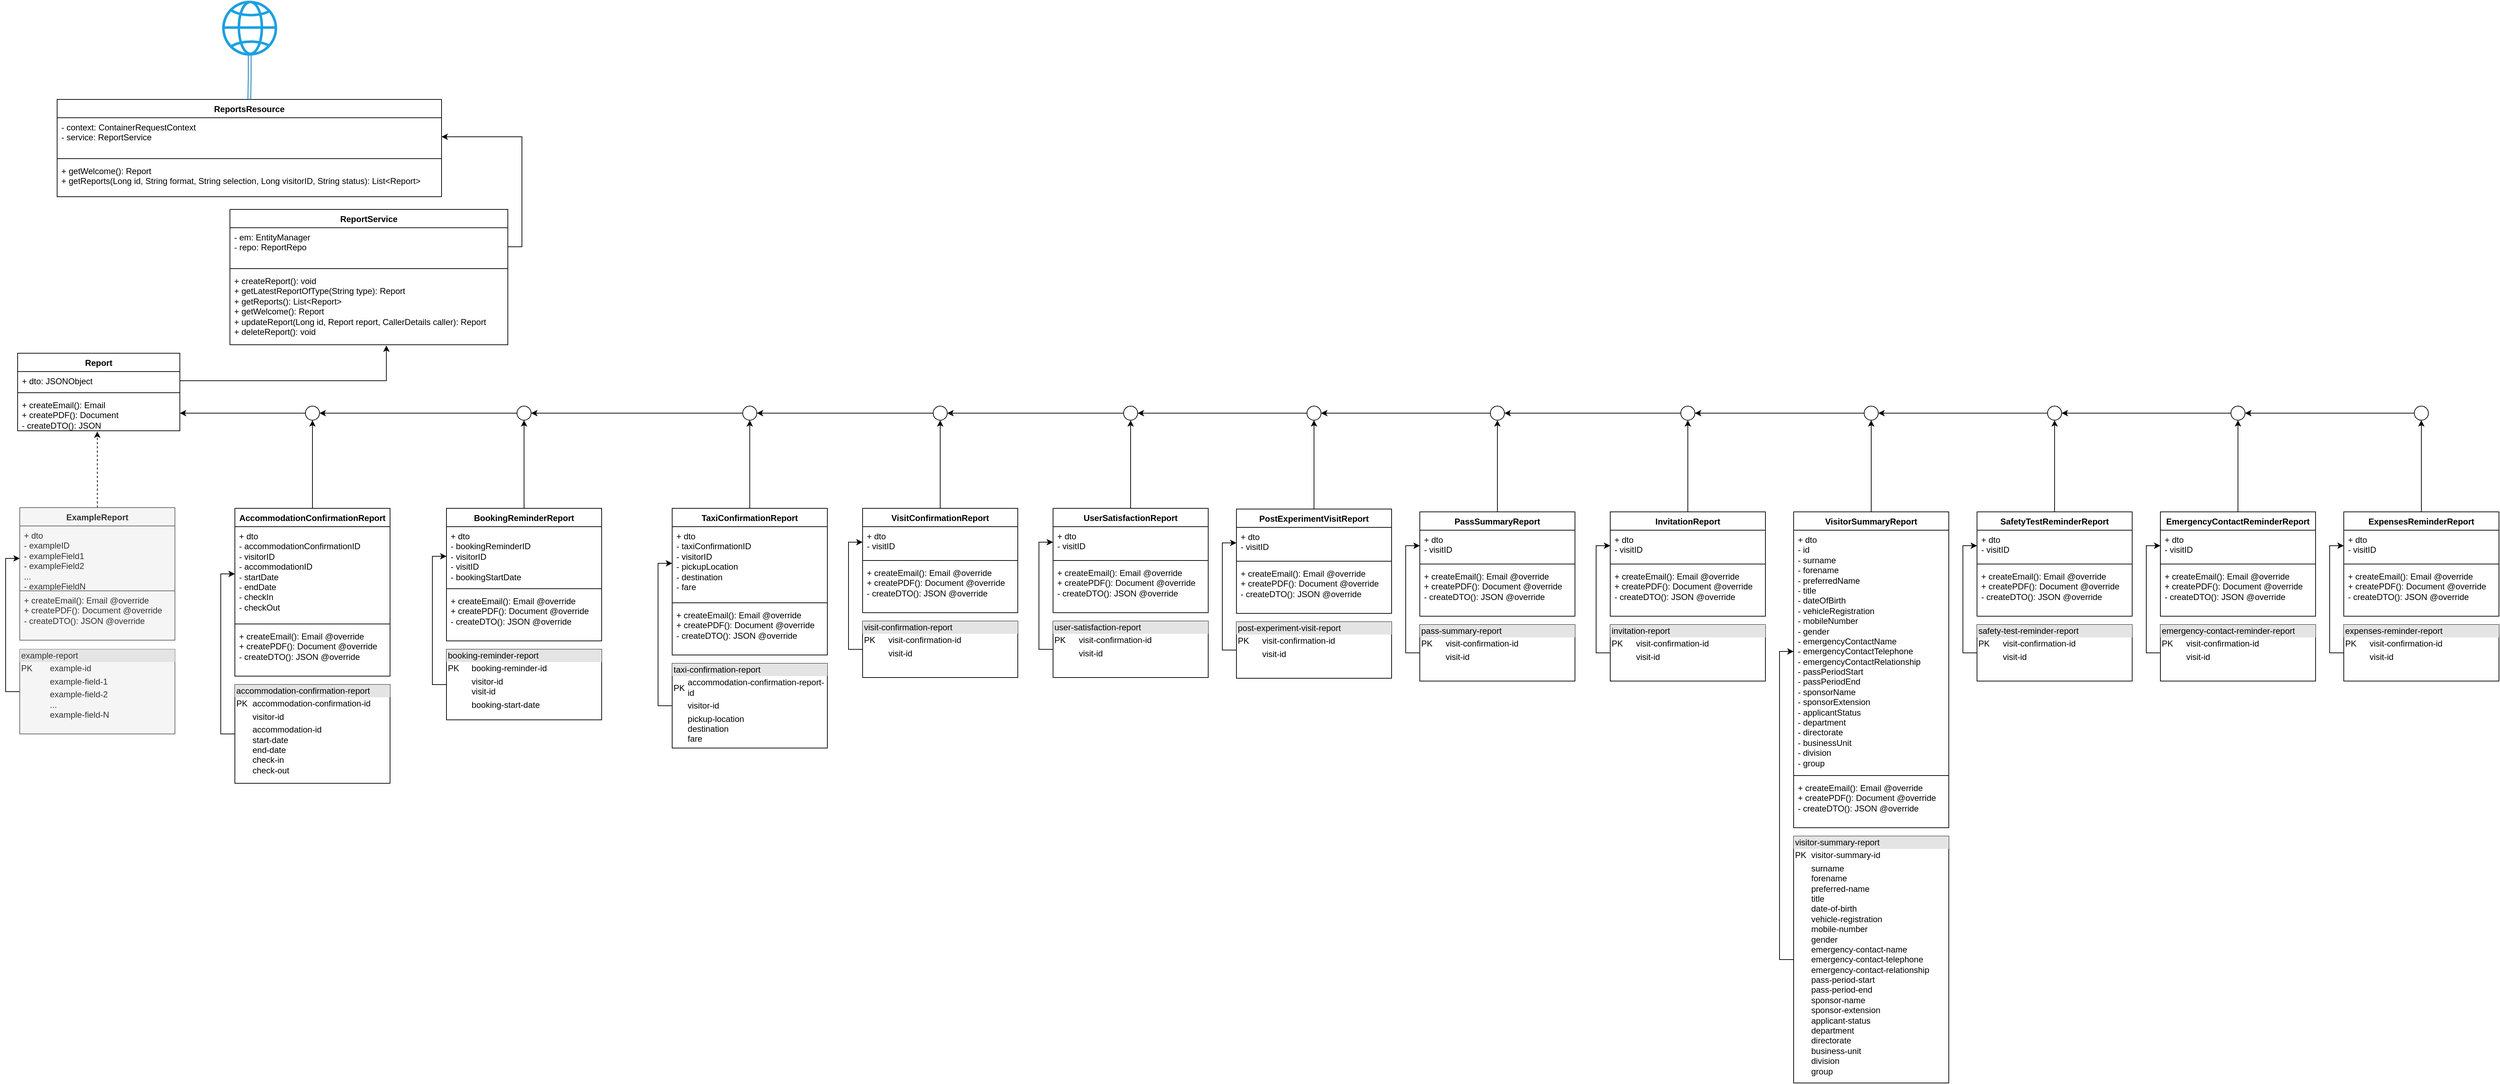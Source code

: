 <mxfile version="23.1.7" type="github">
  <diagram id="C5RBs43oDa-KdzZeNtuy" name="Page-1">
    <mxGraphModel dx="1050" dy="634" grid="1" gridSize="10" guides="1" tooltips="1" connect="1" arrows="1" fold="1" page="1" pageScale="1" pageWidth="827" pageHeight="1169" math="0" shadow="0">
      <root>
        <mxCell id="WIyWlLk6GJQsqaUBKTNV-0" />
        <mxCell id="WIyWlLk6GJQsqaUBKTNV-1" parent="WIyWlLk6GJQsqaUBKTNV-0" />
        <mxCell id="MQ1HAu035y0CXCqz7wdD-0" value="ReportsResource" style="swimlane;fontStyle=1;align=center;verticalAlign=top;childLayout=stackLayout;horizontal=1;startSize=26;horizontalStack=0;resizeParent=1;resizeParentMax=0;resizeLast=0;collapsible=1;marginBottom=0;whiteSpace=wrap;html=1;" parent="WIyWlLk6GJQsqaUBKTNV-1" vertex="1">
          <mxGeometry x="128" y="165" width="545" height="138" as="geometry" />
        </mxCell>
        <mxCell id="MQ1HAu035y0CXCqz7wdD-1" value="&lt;div&gt;- context: ContainerRequestContext&lt;/div&gt;&lt;div&gt;- service: ReportService&lt;br&gt;&lt;/div&gt;" style="text;strokeColor=none;fillColor=none;align=left;verticalAlign=top;spacingLeft=4;spacingRight=4;overflow=hidden;rotatable=0;points=[[0,0.5],[1,0.5]];portConstraint=eastwest;whiteSpace=wrap;html=1;" parent="MQ1HAu035y0CXCqz7wdD-0" vertex="1">
          <mxGeometry y="26" width="545" height="54" as="geometry" />
        </mxCell>
        <mxCell id="MQ1HAu035y0CXCqz7wdD-2" value="" style="line;strokeWidth=1;fillColor=none;align=left;verticalAlign=middle;spacingTop=-1;spacingLeft=3;spacingRight=3;rotatable=0;labelPosition=right;points=[];portConstraint=eastwest;strokeColor=inherit;" parent="MQ1HAu035y0CXCqz7wdD-0" vertex="1">
          <mxGeometry y="80" width="545" height="8" as="geometry" />
        </mxCell>
        <mxCell id="MQ1HAu035y0CXCqz7wdD-3" value="&lt;div&gt;+ getWelcome(): Report&lt;br&gt;&lt;/div&gt;&lt;div&gt;+ getReports(Long id, String format, String selection, Long visitorID, String status): List&amp;lt;Report&amp;gt;&lt;/div&gt;" style="text;strokeColor=none;fillColor=none;align=left;verticalAlign=top;spacingLeft=4;spacingRight=4;overflow=hidden;rotatable=0;points=[[0,0.5],[1,0.5]];portConstraint=eastwest;whiteSpace=wrap;html=1;" parent="MQ1HAu035y0CXCqz7wdD-0" vertex="1">
          <mxGeometry y="88" width="545" height="50" as="geometry" />
        </mxCell>
        <mxCell id="42Mcp5apY7TqK0RnaU3a-3" style="edgeStyle=orthogonalEdgeStyle;rounded=0;orthogonalLoop=1;jettySize=auto;html=1;entryX=1;entryY=0.5;entryDx=0;entryDy=0;exitX=1;exitY=0.5;exitDx=0;exitDy=0;" parent="WIyWlLk6GJQsqaUBKTNV-1" source="MQ1HAu035y0CXCqz7wdD-5" target="MQ1HAu035y0CXCqz7wdD-1" edge="1">
          <mxGeometry relative="1" as="geometry" />
        </mxCell>
        <mxCell id="MQ1HAu035y0CXCqz7wdD-4" value="ReportService" style="swimlane;fontStyle=1;align=center;verticalAlign=top;childLayout=stackLayout;horizontal=1;startSize=26;horizontalStack=0;resizeParent=1;resizeParentMax=0;resizeLast=0;collapsible=1;marginBottom=0;whiteSpace=wrap;html=1;" parent="WIyWlLk6GJQsqaUBKTNV-1" vertex="1">
          <mxGeometry x="373" y="321" width="394" height="192" as="geometry" />
        </mxCell>
        <mxCell id="MQ1HAu035y0CXCqz7wdD-5" value="&lt;div&gt;- em: EntityManager&lt;/div&gt;&lt;div&gt;- repo: ReportRepo&lt;br&gt;&lt;/div&gt;" style="text;strokeColor=none;fillColor=none;align=left;verticalAlign=top;spacingLeft=4;spacingRight=4;overflow=hidden;rotatable=0;points=[[0,0.5],[1,0.5]];portConstraint=eastwest;whiteSpace=wrap;html=1;" parent="MQ1HAu035y0CXCqz7wdD-4" vertex="1">
          <mxGeometry y="26" width="394" height="54" as="geometry" />
        </mxCell>
        <mxCell id="MQ1HAu035y0CXCqz7wdD-6" value="" style="line;strokeWidth=1;fillColor=none;align=left;verticalAlign=middle;spacingTop=-1;spacingLeft=3;spacingRight=3;rotatable=0;labelPosition=right;points=[];portConstraint=eastwest;strokeColor=inherit;" parent="MQ1HAu035y0CXCqz7wdD-4" vertex="1">
          <mxGeometry y="80" width="394" height="8" as="geometry" />
        </mxCell>
        <mxCell id="MQ1HAu035y0CXCqz7wdD-7" value="&lt;div&gt;+ createReport(): void&lt;/div&gt;&lt;div&gt;+ getLatestReportOfType(String type): Report&lt;br&gt;&lt;/div&gt;&lt;div&gt;+ getReports(): List&amp;lt;Report&amp;gt;&lt;br&gt;&lt;/div&gt;&lt;div&gt;+ getWelcome(): Report&lt;br&gt;&lt;/div&gt;&lt;div&gt;+ updateReport(Long id, Report report, CallerDetails caller): Report&lt;br&gt;&lt;/div&gt;&lt;div&gt;+ deleteReport(): void&lt;br&gt;&lt;/div&gt;" style="text;strokeColor=none;fillColor=none;align=left;verticalAlign=top;spacingLeft=4;spacingRight=4;overflow=hidden;rotatable=0;points=[[0,0.5],[1,0.5]];portConstraint=eastwest;whiteSpace=wrap;html=1;" parent="MQ1HAu035y0CXCqz7wdD-4" vertex="1">
          <mxGeometry y="88" width="394" height="104" as="geometry" />
        </mxCell>
        <mxCell id="MQ1HAu035y0CXCqz7wdD-16" value="Report" style="swimlane;fontStyle=1;align=center;verticalAlign=top;childLayout=stackLayout;horizontal=1;startSize=26;horizontalStack=0;resizeParent=1;resizeParentMax=0;resizeLast=0;collapsible=1;marginBottom=0;whiteSpace=wrap;html=1;" parent="WIyWlLk6GJQsqaUBKTNV-1" vertex="1">
          <mxGeometry x="72" y="525" width="230" height="110" as="geometry" />
        </mxCell>
        <mxCell id="MQ1HAu035y0CXCqz7wdD-17" value="+ dto: JSONObject" style="text;strokeColor=none;fillColor=none;align=left;verticalAlign=top;spacingLeft=4;spacingRight=4;overflow=hidden;rotatable=0;points=[[0,0.5],[1,0.5]];portConstraint=eastwest;whiteSpace=wrap;html=1;" parent="MQ1HAu035y0CXCqz7wdD-16" vertex="1">
          <mxGeometry y="26" width="230" height="26" as="geometry" />
        </mxCell>
        <mxCell id="MQ1HAu035y0CXCqz7wdD-18" value="" style="line;strokeWidth=1;fillColor=none;align=left;verticalAlign=middle;spacingTop=-1;spacingLeft=3;spacingRight=3;rotatable=0;labelPosition=right;points=[];portConstraint=eastwest;strokeColor=inherit;" parent="MQ1HAu035y0CXCqz7wdD-16" vertex="1">
          <mxGeometry y="52" width="230" height="8" as="geometry" />
        </mxCell>
        <mxCell id="MQ1HAu035y0CXCqz7wdD-19" value="&lt;div&gt;+ createEmail(): Email&lt;/div&gt;&lt;div&gt;+ createPDF(): Document&lt;/div&gt;&lt;div&gt;- createDTO(): JSON&lt;/div&gt;" style="text;strokeColor=none;fillColor=none;align=left;verticalAlign=top;spacingLeft=4;spacingRight=4;overflow=hidden;rotatable=0;points=[[0,0.5],[1,0.5]];portConstraint=eastwest;whiteSpace=wrap;html=1;" parent="MQ1HAu035y0CXCqz7wdD-16" vertex="1">
          <mxGeometry y="60" width="230" height="50" as="geometry" />
        </mxCell>
        <mxCell id="IxwAe-7UypKO3zCtjmv_-6" style="edgeStyle=orthogonalEdgeStyle;rounded=0;orthogonalLoop=1;jettySize=auto;html=1;entryX=0;entryY=0.5;entryDx=0;entryDy=0;exitX=0;exitY=0.5;exitDx=0;exitDy=0;" parent="WIyWlLk6GJQsqaUBKTNV-1" source="Wsk4VO05oJbZmP9Lk-0c-0" target="Wsk4VO05oJbZmP9Lk-0c-2" edge="1">
          <mxGeometry relative="1" as="geometry" />
        </mxCell>
        <mxCell id="Wsk4VO05oJbZmP9Lk-0c-0" value="&lt;div style=&quot;box-sizing:border-box;width:100%;background:#e4e4e4;padding:2px;&quot;&gt;example-report&lt;/div&gt;&lt;table style=&quot;width:100%;font-size:1em;&quot; cellpadding=&quot;2&quot; cellspacing=&quot;0&quot;&gt;&lt;tbody&gt;&lt;tr&gt;&lt;td&gt;PK&lt;/td&gt;&lt;td&gt;example-id&lt;br&gt;&lt;/td&gt;&lt;/tr&gt;&lt;tr&gt;&lt;td&gt;&lt;br&gt;&lt;/td&gt;&lt;td&gt;example-field-1&lt;/td&gt;&lt;/tr&gt;&lt;tr&gt;&lt;td&gt;&lt;/td&gt;&lt;td&gt;example-field-2&lt;br&gt;...&lt;br&gt;example-field-N&lt;br&gt;&lt;/td&gt;&lt;/tr&gt;&lt;/tbody&gt;&lt;/table&gt;" style="verticalAlign=top;align=left;overflow=fill;html=1;whiteSpace=wrap;fillColor=#f5f5f5;fontColor=#333333;strokeColor=#666666;" parent="WIyWlLk6GJQsqaUBKTNV-1" vertex="1">
          <mxGeometry x="75" y="945" width="220" height="120" as="geometry" />
        </mxCell>
        <mxCell id="42Mcp5apY7TqK0RnaU3a-2" style="edgeStyle=orthogonalEdgeStyle;rounded=0;orthogonalLoop=1;jettySize=auto;html=1;entryX=0.491;entryY=1.02;entryDx=0;entryDy=0;entryPerimeter=0;dashed=1;" parent="WIyWlLk6GJQsqaUBKTNV-1" source="Wsk4VO05oJbZmP9Lk-0c-1" target="MQ1HAu035y0CXCqz7wdD-19" edge="1">
          <mxGeometry relative="1" as="geometry" />
        </mxCell>
        <mxCell id="Wsk4VO05oJbZmP9Lk-0c-1" value="ExampleReport" style="swimlane;fontStyle=1;align=center;verticalAlign=top;childLayout=stackLayout;horizontal=1;startSize=26;horizontalStack=0;resizeParent=1;resizeParentMax=0;resizeLast=0;collapsible=1;marginBottom=0;whiteSpace=wrap;html=1;fillColor=#f5f5f5;fontColor=#333333;strokeColor=#666666;" parent="WIyWlLk6GJQsqaUBKTNV-1" vertex="1">
          <mxGeometry x="75" y="744" width="220" height="188" as="geometry" />
        </mxCell>
        <mxCell id="Wsk4VO05oJbZmP9Lk-0c-2" value="&lt;div&gt;+ dto&lt;br&gt;&lt;/div&gt;&lt;div&gt;- exampleID&lt;/div&gt;&lt;div&gt;- exampleField1&lt;/div&gt;&lt;div&gt;- exampleField2&lt;br&gt;&lt;/div&gt;&lt;div&gt;...&lt;/div&gt;&lt;div&gt;- exampleFieldN&lt;br&gt;&lt;/div&gt;" style="text;strokeColor=#666666;fillColor=#f5f5f5;align=left;verticalAlign=top;spacingLeft=4;spacingRight=4;overflow=hidden;rotatable=0;points=[[0,0.5],[1,0.5]];portConstraint=eastwest;whiteSpace=wrap;html=1;fontColor=#333333;" parent="Wsk4VO05oJbZmP9Lk-0c-1" vertex="1">
          <mxGeometry y="26" width="220" height="92" as="geometry" />
        </mxCell>
        <mxCell id="Wsk4VO05oJbZmP9Lk-0c-4" value="&lt;div&gt;+ createEmail(): Email @override&lt;/div&gt;&lt;div&gt;+ createPDF(): Document @override&lt;/div&gt;&lt;div&gt;- createDTO(): JSON @override&lt;br&gt;&lt;/div&gt;" style="text;strokeColor=#666666;fillColor=#f5f5f5;align=left;verticalAlign=top;spacingLeft=4;spacingRight=4;overflow=hidden;rotatable=0;points=[[0,0.5],[1,0.5]];portConstraint=eastwest;whiteSpace=wrap;html=1;fontColor=#333333;" parent="Wsk4VO05oJbZmP9Lk-0c-1" vertex="1">
          <mxGeometry y="118" width="220" height="70" as="geometry" />
        </mxCell>
        <mxCell id="42Mcp5apY7TqK0RnaU3a-7" style="edgeStyle=orthogonalEdgeStyle;rounded=0;orthogonalLoop=1;jettySize=auto;html=1;entryX=0;entryY=0.5;entryDx=0;entryDy=0;exitX=0;exitY=0.5;exitDx=0;exitDy=0;" parent="WIyWlLk6GJQsqaUBKTNV-1" source="IxwAe-7UypKO3zCtjmv_-0" target="IxwAe-7UypKO3zCtjmv_-2" edge="1">
          <mxGeometry relative="1" as="geometry" />
        </mxCell>
        <mxCell id="IxwAe-7UypKO3zCtjmv_-0" value="&lt;div style=&quot;box-sizing:border-box;width:100%;background:#e4e4e4;padding:2px;&quot;&gt;accommodation-confirmation-report&lt;/div&gt;&lt;table style=&quot;width:100%;font-size:1em;&quot; cellpadding=&quot;2&quot; cellspacing=&quot;0&quot;&gt;&lt;tbody&gt;&lt;tr&gt;&lt;td&gt;PK&lt;/td&gt;&lt;td&gt;accommodation-confirmation-id&lt;br&gt;&lt;/td&gt;&lt;/tr&gt;&lt;tr&gt;&lt;td&gt;&lt;br&gt;&lt;/td&gt;&lt;td&gt;visitor-id&lt;br&gt;&lt;/td&gt;&lt;/tr&gt;&lt;tr&gt;&lt;td&gt;&lt;/td&gt;&lt;td&gt;accommodation-id&lt;br&gt;start-date&lt;br&gt;end-date&lt;br&gt;check-in&lt;br&gt;check-out&lt;br&gt;&lt;/td&gt;&lt;/tr&gt;&lt;/tbody&gt;&lt;/table&gt;" style="verticalAlign=top;align=left;overflow=fill;html=1;whiteSpace=wrap;" parent="WIyWlLk6GJQsqaUBKTNV-1" vertex="1">
          <mxGeometry x="380" y="995" width="220" height="140" as="geometry" />
        </mxCell>
        <mxCell id="42Mcp5apY7TqK0RnaU3a-37" style="edgeStyle=orthogonalEdgeStyle;rounded=0;orthogonalLoop=1;jettySize=auto;html=1;entryX=0.5;entryY=1;entryDx=0;entryDy=0;" parent="WIyWlLk6GJQsqaUBKTNV-1" source="IxwAe-7UypKO3zCtjmv_-1" target="42Mcp5apY7TqK0RnaU3a-4" edge="1">
          <mxGeometry relative="1" as="geometry" />
        </mxCell>
        <mxCell id="IxwAe-7UypKO3zCtjmv_-1" value="AccommodationConfirmationReport" style="swimlane;fontStyle=1;align=center;verticalAlign=top;childLayout=stackLayout;horizontal=1;startSize=26;horizontalStack=0;resizeParent=1;resizeParentMax=0;resizeLast=0;collapsible=1;marginBottom=0;whiteSpace=wrap;html=1;" parent="WIyWlLk6GJQsqaUBKTNV-1" vertex="1">
          <mxGeometry x="380" y="745" width="220" height="238" as="geometry" />
        </mxCell>
        <mxCell id="IxwAe-7UypKO3zCtjmv_-2" value="&lt;div&gt;+ dto&lt;br&gt;&lt;/div&gt;&lt;div&gt;- accommodationConfirmationID&lt;/div&gt;&lt;div&gt;- visitorID&lt;br&gt;&lt;/div&gt;&lt;div&gt;- accommodationID&lt;/div&gt;&lt;div&gt;- startDate&lt;/div&gt;&lt;div&gt;- endDate&lt;/div&gt;&lt;div&gt;- checkIn&lt;/div&gt;&lt;div&gt;- checkOut&lt;br&gt;&lt;/div&gt;" style="text;strokeColor=none;fillColor=none;align=left;verticalAlign=top;spacingLeft=4;spacingRight=4;overflow=hidden;rotatable=0;points=[[0,0.5],[1,0.5]];portConstraint=eastwest;whiteSpace=wrap;html=1;" parent="IxwAe-7UypKO3zCtjmv_-1" vertex="1">
          <mxGeometry y="26" width="220" height="134" as="geometry" />
        </mxCell>
        <mxCell id="IxwAe-7UypKO3zCtjmv_-3" value="" style="line;strokeWidth=1;fillColor=none;align=left;verticalAlign=middle;spacingTop=-1;spacingLeft=3;spacingRight=3;rotatable=0;labelPosition=right;points=[];portConstraint=eastwest;strokeColor=inherit;" parent="IxwAe-7UypKO3zCtjmv_-1" vertex="1">
          <mxGeometry y="160" width="220" height="8" as="geometry" />
        </mxCell>
        <mxCell id="IxwAe-7UypKO3zCtjmv_-4" value="&lt;div&gt;+ createEmail(): Email @override&lt;/div&gt;&lt;div&gt;+ createPDF(): Document @override&lt;/div&gt;&lt;div&gt;- createDTO(): JSON @override&lt;br&gt;&lt;/div&gt;" style="text;strokeColor=none;fillColor=none;align=left;verticalAlign=top;spacingLeft=4;spacingRight=4;overflow=hidden;rotatable=0;points=[[0,0.5],[1,0.5]];portConstraint=eastwest;whiteSpace=wrap;html=1;" parent="IxwAe-7UypKO3zCtjmv_-1" vertex="1">
          <mxGeometry y="168" width="220" height="70" as="geometry" />
        </mxCell>
        <mxCell id="42Mcp5apY7TqK0RnaU3a-41" style="edgeStyle=orthogonalEdgeStyle;rounded=0;orthogonalLoop=1;jettySize=auto;html=1;entryX=1;entryY=0.5;entryDx=0;entryDy=0;" parent="WIyWlLk6GJQsqaUBKTNV-1" source="42Mcp5apY7TqK0RnaU3a-4" target="MQ1HAu035y0CXCqz7wdD-19" edge="1">
          <mxGeometry relative="1" as="geometry" />
        </mxCell>
        <mxCell id="42Mcp5apY7TqK0RnaU3a-4" value="" style="ellipse;whiteSpace=wrap;html=1;" parent="WIyWlLk6GJQsqaUBKTNV-1" vertex="1">
          <mxGeometry x="480" y="600" width="20" height="20" as="geometry" />
        </mxCell>
        <mxCell id="42Mcp5apY7TqK0RnaU3a-8" style="edgeStyle=orthogonalEdgeStyle;rounded=0;orthogonalLoop=1;jettySize=auto;html=1;entryX=0.563;entryY=1.01;entryDx=0;entryDy=0;entryPerimeter=0;" parent="WIyWlLk6GJQsqaUBKTNV-1" source="MQ1HAu035y0CXCqz7wdD-17" target="MQ1HAu035y0CXCqz7wdD-7" edge="1">
          <mxGeometry relative="1" as="geometry" />
        </mxCell>
        <mxCell id="42Mcp5apY7TqK0RnaU3a-13" style="edgeStyle=orthogonalEdgeStyle;rounded=0;orthogonalLoop=1;jettySize=auto;html=1;entryX=0.5;entryY=0;entryDx=0;entryDy=0;shape=link;fillColor=#1ba1e2;strokeColor=#006EAF;" parent="WIyWlLk6GJQsqaUBKTNV-1" source="42Mcp5apY7TqK0RnaU3a-9" target="MQ1HAu035y0CXCqz7wdD-0" edge="1">
          <mxGeometry relative="1" as="geometry" />
        </mxCell>
        <mxCell id="42Mcp5apY7TqK0RnaU3a-9" value="" style="sketch=0;outlineConnect=0;fillColor=#1ba1e2;strokeColor=#006EAF;dashed=0;verticalLabelPosition=bottom;verticalAlign=top;align=center;html=1;fontSize=12;fontStyle=0;aspect=fixed;pointerEvents=1;shape=mxgraph.aws4.globe;fontColor=#ffffff;" parent="WIyWlLk6GJQsqaUBKTNV-1" vertex="1">
          <mxGeometry x="362" y="25" width="78" height="78" as="geometry" />
        </mxCell>
        <mxCell id="42Mcp5apY7TqK0RnaU3a-14" style="edgeStyle=orthogonalEdgeStyle;rounded=0;orthogonalLoop=1;jettySize=auto;html=1;entryX=0;entryY=0.5;entryDx=0;entryDy=0;exitX=0;exitY=0.5;exitDx=0;exitDy=0;" parent="WIyWlLk6GJQsqaUBKTNV-1" source="42Mcp5apY7TqK0RnaU3a-15" target="42Mcp5apY7TqK0RnaU3a-17" edge="1">
          <mxGeometry relative="1" as="geometry" />
        </mxCell>
        <mxCell id="42Mcp5apY7TqK0RnaU3a-15" value="&lt;div style=&quot;box-sizing:border-box;width:100%;background:#e4e4e4;padding:2px;&quot;&gt;booking-reminder-report&lt;/div&gt;&lt;table style=&quot;width:100%;font-size:1em;&quot; cellpadding=&quot;2&quot; cellspacing=&quot;0&quot;&gt;&lt;tbody&gt;&lt;tr&gt;&lt;td&gt;PK&lt;/td&gt;&lt;td&gt;booking-reminder-id&lt;br&gt;&lt;/td&gt;&lt;/tr&gt;&lt;tr&gt;&lt;td&gt;&lt;br&gt;&lt;/td&gt;&lt;td&gt;visitor-id&lt;br&gt;visit-id&lt;br&gt;&lt;/td&gt;&lt;/tr&gt;&lt;tr&gt;&lt;td&gt;&lt;/td&gt;&lt;td&gt;booking-start-date&lt;br&gt;&lt;/td&gt;&lt;/tr&gt;&lt;/tbody&gt;&lt;/table&gt;" style="verticalAlign=top;align=left;overflow=fill;html=1;whiteSpace=wrap;" parent="WIyWlLk6GJQsqaUBKTNV-1" vertex="1">
          <mxGeometry x="680" y="945" width="220" height="100" as="geometry" />
        </mxCell>
        <mxCell id="42Mcp5apY7TqK0RnaU3a-39" style="edgeStyle=orthogonalEdgeStyle;rounded=0;orthogonalLoop=1;jettySize=auto;html=1;entryX=0.5;entryY=1;entryDx=0;entryDy=0;" parent="WIyWlLk6GJQsqaUBKTNV-1" source="42Mcp5apY7TqK0RnaU3a-16" target="42Mcp5apY7TqK0RnaU3a-38" edge="1">
          <mxGeometry relative="1" as="geometry" />
        </mxCell>
        <mxCell id="42Mcp5apY7TqK0RnaU3a-16" value="BookingReminderReport" style="swimlane;fontStyle=1;align=center;verticalAlign=top;childLayout=stackLayout;horizontal=1;startSize=26;horizontalStack=0;resizeParent=1;resizeParentMax=0;resizeLast=0;collapsible=1;marginBottom=0;whiteSpace=wrap;html=1;" parent="WIyWlLk6GJQsqaUBKTNV-1" vertex="1">
          <mxGeometry x="680" y="745" width="220" height="188" as="geometry" />
        </mxCell>
        <mxCell id="42Mcp5apY7TqK0RnaU3a-17" value="&lt;div&gt;+ dto&lt;br&gt;&lt;/div&gt;&lt;div&gt;- bookingReminderID&lt;/div&gt;&lt;div&gt;- visitorID&lt;/div&gt;&lt;div&gt;- visitID&lt;/div&gt;&lt;div&gt;- bookingStartDate&lt;br&gt;&lt;/div&gt;" style="text;strokeColor=none;fillColor=none;align=left;verticalAlign=top;spacingLeft=4;spacingRight=4;overflow=hidden;rotatable=0;points=[[0,0.5],[1,0.5]];portConstraint=eastwest;whiteSpace=wrap;html=1;" parent="42Mcp5apY7TqK0RnaU3a-16" vertex="1">
          <mxGeometry y="26" width="220" height="84" as="geometry" />
        </mxCell>
        <mxCell id="42Mcp5apY7TqK0RnaU3a-18" value="" style="line;strokeWidth=1;fillColor=none;align=left;verticalAlign=middle;spacingTop=-1;spacingLeft=3;spacingRight=3;rotatable=0;labelPosition=right;points=[];portConstraint=eastwest;strokeColor=inherit;" parent="42Mcp5apY7TqK0RnaU3a-16" vertex="1">
          <mxGeometry y="110" width="220" height="8" as="geometry" />
        </mxCell>
        <mxCell id="42Mcp5apY7TqK0RnaU3a-19" value="&lt;div&gt;+ createEmail(): Email @override&lt;/div&gt;&lt;div&gt;+ createPDF(): Document @override&lt;/div&gt;&lt;div&gt;- createDTO(): JSON @override&lt;br&gt;&lt;/div&gt;" style="text;strokeColor=none;fillColor=none;align=left;verticalAlign=top;spacingLeft=4;spacingRight=4;overflow=hidden;rotatable=0;points=[[0,0.5],[1,0.5]];portConstraint=eastwest;whiteSpace=wrap;html=1;" parent="42Mcp5apY7TqK0RnaU3a-16" vertex="1">
          <mxGeometry y="118" width="220" height="70" as="geometry" />
        </mxCell>
        <mxCell id="42Mcp5apY7TqK0RnaU3a-22" style="edgeStyle=orthogonalEdgeStyle;rounded=0;orthogonalLoop=1;jettySize=auto;html=1;entryX=0;entryY=0.5;entryDx=0;entryDy=0;exitX=0;exitY=0.5;exitDx=0;exitDy=0;" parent="WIyWlLk6GJQsqaUBKTNV-1" source="42Mcp5apY7TqK0RnaU3a-23" target="42Mcp5apY7TqK0RnaU3a-25" edge="1">
          <mxGeometry relative="1" as="geometry" />
        </mxCell>
        <mxCell id="42Mcp5apY7TqK0RnaU3a-23" value="&lt;div style=&quot;box-sizing:border-box;width:100%;background:#e4e4e4;padding:2px;&quot;&gt;taxi-confirmation-report&lt;/div&gt;&lt;table style=&quot;width:100%;font-size:1em;&quot; cellpadding=&quot;2&quot; cellspacing=&quot;0&quot;&gt;&lt;tbody&gt;&lt;tr&gt;&lt;td&gt;PK&lt;/td&gt;&lt;td&gt;accommodation-confirmation-report-id&lt;br&gt;&lt;/td&gt;&lt;/tr&gt;&lt;tr&gt;&lt;td&gt;&lt;br&gt;&lt;/td&gt;&lt;td&gt;visitor-id&lt;br&gt;&lt;/td&gt;&lt;/tr&gt;&lt;tr&gt;&lt;td&gt;&lt;/td&gt;&lt;td&gt;pickup-location&lt;br&gt;destination&lt;br&gt;fare&lt;br&gt;&lt;/td&gt;&lt;/tr&gt;&lt;/tbody&gt;&lt;/table&gt;" style="verticalAlign=top;align=left;overflow=fill;html=1;whiteSpace=wrap;" parent="WIyWlLk6GJQsqaUBKTNV-1" vertex="1">
          <mxGeometry x="1000" y="965" width="220" height="120" as="geometry" />
        </mxCell>
        <mxCell id="42Mcp5apY7TqK0RnaU3a-44" style="edgeStyle=orthogonalEdgeStyle;rounded=0;orthogonalLoop=1;jettySize=auto;html=1;entryX=0.5;entryY=1;entryDx=0;entryDy=0;" parent="WIyWlLk6GJQsqaUBKTNV-1" source="42Mcp5apY7TqK0RnaU3a-24" target="42Mcp5apY7TqK0RnaU3a-43" edge="1">
          <mxGeometry relative="1" as="geometry" />
        </mxCell>
        <mxCell id="42Mcp5apY7TqK0RnaU3a-24" value="TaxiConfirmationReport" style="swimlane;fontStyle=1;align=center;verticalAlign=top;childLayout=stackLayout;horizontal=1;startSize=26;horizontalStack=0;resizeParent=1;resizeParentMax=0;resizeLast=0;collapsible=1;marginBottom=0;whiteSpace=wrap;html=1;" parent="WIyWlLk6GJQsqaUBKTNV-1" vertex="1">
          <mxGeometry x="1000" y="745" width="220" height="208" as="geometry" />
        </mxCell>
        <mxCell id="42Mcp5apY7TqK0RnaU3a-25" value="&lt;div&gt;+ dto&lt;/div&gt;&lt;div&gt;- taxiConfirmationID&lt;/div&gt;&lt;div&gt;- visitorID&lt;br&gt;&lt;/div&gt;&lt;div&gt;- pickupLocation&lt;/div&gt;&lt;div&gt;- destination&lt;/div&gt;&lt;div&gt;- fare&lt;br&gt;&lt;/div&gt;" style="text;strokeColor=none;fillColor=none;align=left;verticalAlign=top;spacingLeft=4;spacingRight=4;overflow=hidden;rotatable=0;points=[[0,0.5],[1,0.5]];portConstraint=eastwest;whiteSpace=wrap;html=1;" parent="42Mcp5apY7TqK0RnaU3a-24" vertex="1">
          <mxGeometry y="26" width="220" height="104" as="geometry" />
        </mxCell>
        <mxCell id="42Mcp5apY7TqK0RnaU3a-26" value="" style="line;strokeWidth=1;fillColor=none;align=left;verticalAlign=middle;spacingTop=-1;spacingLeft=3;spacingRight=3;rotatable=0;labelPosition=right;points=[];portConstraint=eastwest;strokeColor=inherit;" parent="42Mcp5apY7TqK0RnaU3a-24" vertex="1">
          <mxGeometry y="130" width="220" height="8" as="geometry" />
        </mxCell>
        <mxCell id="42Mcp5apY7TqK0RnaU3a-27" value="&lt;div&gt;+ createEmail(): Email @override&lt;/div&gt;&lt;div&gt;+ createPDF(): Document @override&lt;/div&gt;&lt;div&gt;- createDTO(): JSON @override&lt;br&gt;&lt;/div&gt;" style="text;strokeColor=none;fillColor=none;align=left;verticalAlign=top;spacingLeft=4;spacingRight=4;overflow=hidden;rotatable=0;points=[[0,0.5],[1,0.5]];portConstraint=eastwest;whiteSpace=wrap;html=1;" parent="42Mcp5apY7TqK0RnaU3a-24" vertex="1">
          <mxGeometry y="138" width="220" height="70" as="geometry" />
        </mxCell>
        <mxCell id="42Mcp5apY7TqK0RnaU3a-29" style="edgeStyle=orthogonalEdgeStyle;rounded=0;orthogonalLoop=1;jettySize=auto;html=1;entryX=0;entryY=0.5;entryDx=0;entryDy=0;exitX=0;exitY=0.5;exitDx=0;exitDy=0;" parent="WIyWlLk6GJQsqaUBKTNV-1" source="42Mcp5apY7TqK0RnaU3a-30" target="42Mcp5apY7TqK0RnaU3a-32" edge="1">
          <mxGeometry relative="1" as="geometry" />
        </mxCell>
        <mxCell id="42Mcp5apY7TqK0RnaU3a-30" value="&lt;div style=&quot;box-sizing:border-box;width:100%;background:#e4e4e4;padding:2px;&quot;&gt;visit-confirmation-report&lt;/div&gt;&lt;table style=&quot;width:100%;font-size:1em;&quot; cellpadding=&quot;2&quot; cellspacing=&quot;0&quot;&gt;&lt;tbody&gt;&lt;tr&gt;&lt;td&gt;PK&lt;/td&gt;&lt;td&gt;visit-confirmation-id&lt;br&gt;&lt;/td&gt;&lt;/tr&gt;&lt;tr&gt;&lt;td&gt;&lt;br&gt;&lt;/td&gt;&lt;td&gt;visit-id&lt;br&gt;&lt;/td&gt;&lt;/tr&gt;&lt;tr&gt;&lt;td&gt;&lt;/td&gt;&lt;td&gt;&lt;br&gt;&lt;/td&gt;&lt;/tr&gt;&lt;/tbody&gt;&lt;/table&gt;" style="verticalAlign=top;align=left;overflow=fill;html=1;whiteSpace=wrap;" parent="WIyWlLk6GJQsqaUBKTNV-1" vertex="1">
          <mxGeometry x="1270" y="905" width="220" height="80" as="geometry" />
        </mxCell>
        <mxCell id="42Mcp5apY7TqK0RnaU3a-47" style="edgeStyle=orthogonalEdgeStyle;rounded=0;orthogonalLoop=1;jettySize=auto;html=1;entryX=0.5;entryY=1;entryDx=0;entryDy=0;" parent="WIyWlLk6GJQsqaUBKTNV-1" source="42Mcp5apY7TqK0RnaU3a-31" target="42Mcp5apY7TqK0RnaU3a-46" edge="1">
          <mxGeometry relative="1" as="geometry" />
        </mxCell>
        <mxCell id="42Mcp5apY7TqK0RnaU3a-31" value="VisitConfirmationReport" style="swimlane;fontStyle=1;align=center;verticalAlign=top;childLayout=stackLayout;horizontal=1;startSize=26;horizontalStack=0;resizeParent=1;resizeParentMax=0;resizeLast=0;collapsible=1;marginBottom=0;whiteSpace=wrap;html=1;" parent="WIyWlLk6GJQsqaUBKTNV-1" vertex="1">
          <mxGeometry x="1270" y="745" width="220" height="148" as="geometry" />
        </mxCell>
        <mxCell id="42Mcp5apY7TqK0RnaU3a-32" value="&lt;div&gt;+ dto&lt;/div&gt;&lt;div&gt;- visitID&lt;/div&gt;" style="text;strokeColor=none;fillColor=none;align=left;verticalAlign=top;spacingLeft=4;spacingRight=4;overflow=hidden;rotatable=0;points=[[0,0.5],[1,0.5]];portConstraint=eastwest;whiteSpace=wrap;html=1;" parent="42Mcp5apY7TqK0RnaU3a-31" vertex="1">
          <mxGeometry y="26" width="220" height="44" as="geometry" />
        </mxCell>
        <mxCell id="42Mcp5apY7TqK0RnaU3a-33" value="" style="line;strokeWidth=1;fillColor=none;align=left;verticalAlign=middle;spacingTop=-1;spacingLeft=3;spacingRight=3;rotatable=0;labelPosition=right;points=[];portConstraint=eastwest;strokeColor=inherit;" parent="42Mcp5apY7TqK0RnaU3a-31" vertex="1">
          <mxGeometry y="70" width="220" height="8" as="geometry" />
        </mxCell>
        <mxCell id="42Mcp5apY7TqK0RnaU3a-34" value="&lt;div&gt;+ createEmail(): Email @override&lt;/div&gt;&lt;div&gt;+ createPDF(): Document @override&lt;/div&gt;&lt;div&gt;- createDTO(): JSON @override&lt;br&gt;&lt;/div&gt;" style="text;strokeColor=none;fillColor=none;align=left;verticalAlign=top;spacingLeft=4;spacingRight=4;overflow=hidden;rotatable=0;points=[[0,0.5],[1,0.5]];portConstraint=eastwest;whiteSpace=wrap;html=1;" parent="42Mcp5apY7TqK0RnaU3a-31" vertex="1">
          <mxGeometry y="78" width="220" height="70" as="geometry" />
        </mxCell>
        <mxCell id="42Mcp5apY7TqK0RnaU3a-42" style="edgeStyle=orthogonalEdgeStyle;rounded=0;orthogonalLoop=1;jettySize=auto;html=1;entryX=1;entryY=0.5;entryDx=0;entryDy=0;" parent="WIyWlLk6GJQsqaUBKTNV-1" source="42Mcp5apY7TqK0RnaU3a-38" target="42Mcp5apY7TqK0RnaU3a-4" edge="1">
          <mxGeometry relative="1" as="geometry" />
        </mxCell>
        <mxCell id="42Mcp5apY7TqK0RnaU3a-38" value="" style="ellipse;whiteSpace=wrap;html=1;" parent="WIyWlLk6GJQsqaUBKTNV-1" vertex="1">
          <mxGeometry x="780" y="600" width="20" height="20" as="geometry" />
        </mxCell>
        <mxCell id="42Mcp5apY7TqK0RnaU3a-45" style="edgeStyle=orthogonalEdgeStyle;rounded=0;orthogonalLoop=1;jettySize=auto;html=1;entryX=1;entryY=0.5;entryDx=0;entryDy=0;" parent="WIyWlLk6GJQsqaUBKTNV-1" source="42Mcp5apY7TqK0RnaU3a-43" target="42Mcp5apY7TqK0RnaU3a-38" edge="1">
          <mxGeometry relative="1" as="geometry" />
        </mxCell>
        <mxCell id="42Mcp5apY7TqK0RnaU3a-43" value="" style="ellipse;whiteSpace=wrap;html=1;" parent="WIyWlLk6GJQsqaUBKTNV-1" vertex="1">
          <mxGeometry x="1100" y="600" width="20" height="20" as="geometry" />
        </mxCell>
        <mxCell id="42Mcp5apY7TqK0RnaU3a-48" style="edgeStyle=orthogonalEdgeStyle;rounded=0;orthogonalLoop=1;jettySize=auto;html=1;entryX=1;entryY=0.5;entryDx=0;entryDy=0;" parent="WIyWlLk6GJQsqaUBKTNV-1" source="42Mcp5apY7TqK0RnaU3a-46" target="42Mcp5apY7TqK0RnaU3a-43" edge="1">
          <mxGeometry relative="1" as="geometry" />
        </mxCell>
        <mxCell id="42Mcp5apY7TqK0RnaU3a-46" value="" style="ellipse;whiteSpace=wrap;html=1;" parent="WIyWlLk6GJQsqaUBKTNV-1" vertex="1">
          <mxGeometry x="1370" y="600" width="20" height="20" as="geometry" />
        </mxCell>
        <mxCell id="GfE_FLcFH4hWQtPDaC9a-0" style="edgeStyle=orthogonalEdgeStyle;rounded=0;orthogonalLoop=1;jettySize=auto;html=1;entryX=0;entryY=0.5;entryDx=0;entryDy=0;exitX=0;exitY=0.5;exitDx=0;exitDy=0;" parent="WIyWlLk6GJQsqaUBKTNV-1" source="GfE_FLcFH4hWQtPDaC9a-1" target="GfE_FLcFH4hWQtPDaC9a-3" edge="1">
          <mxGeometry relative="1" as="geometry" />
        </mxCell>
        <mxCell id="GfE_FLcFH4hWQtPDaC9a-1" value="&lt;div style=&quot;box-sizing:border-box;width:100%;background:#e4e4e4;padding:2px;&quot;&gt;user-satisfaction-report&lt;/div&gt;&lt;table style=&quot;width:100%;font-size:1em;&quot; cellpadding=&quot;2&quot; cellspacing=&quot;0&quot;&gt;&lt;tbody&gt;&lt;tr&gt;&lt;td&gt;PK&lt;/td&gt;&lt;td&gt;visit-confirmation-id&lt;br&gt;&lt;/td&gt;&lt;/tr&gt;&lt;tr&gt;&lt;td&gt;&lt;br&gt;&lt;/td&gt;&lt;td&gt;visit-id&lt;br&gt;&lt;/td&gt;&lt;/tr&gt;&lt;tr&gt;&lt;td&gt;&lt;/td&gt;&lt;td&gt;&lt;br&gt;&lt;/td&gt;&lt;/tr&gt;&lt;/tbody&gt;&lt;/table&gt;" style="verticalAlign=top;align=left;overflow=fill;html=1;whiteSpace=wrap;" parent="WIyWlLk6GJQsqaUBKTNV-1" vertex="1">
          <mxGeometry x="1540" y="905" width="220" height="80" as="geometry" />
        </mxCell>
        <mxCell id="GfE_FLcFH4hWQtPDaC9a-7" style="edgeStyle=orthogonalEdgeStyle;rounded=0;orthogonalLoop=1;jettySize=auto;html=1;entryX=0.5;entryY=1;entryDx=0;entryDy=0;" parent="WIyWlLk6GJQsqaUBKTNV-1" source="GfE_FLcFH4hWQtPDaC9a-2" target="GfE_FLcFH4hWQtPDaC9a-6" edge="1">
          <mxGeometry relative="1" as="geometry" />
        </mxCell>
        <mxCell id="GfE_FLcFH4hWQtPDaC9a-2" value="UserSatisfactionReport" style="swimlane;fontStyle=1;align=center;verticalAlign=top;childLayout=stackLayout;horizontal=1;startSize=26;horizontalStack=0;resizeParent=1;resizeParentMax=0;resizeLast=0;collapsible=1;marginBottom=0;whiteSpace=wrap;html=1;" parent="WIyWlLk6GJQsqaUBKTNV-1" vertex="1">
          <mxGeometry x="1540" y="745" width="220" height="148" as="geometry" />
        </mxCell>
        <mxCell id="GfE_FLcFH4hWQtPDaC9a-3" value="&lt;div&gt;+ dto&lt;/div&gt;&lt;div&gt;- visitID&lt;/div&gt;" style="text;strokeColor=none;fillColor=none;align=left;verticalAlign=top;spacingLeft=4;spacingRight=4;overflow=hidden;rotatable=0;points=[[0,0.5],[1,0.5]];portConstraint=eastwest;whiteSpace=wrap;html=1;" parent="GfE_FLcFH4hWQtPDaC9a-2" vertex="1">
          <mxGeometry y="26" width="220" height="44" as="geometry" />
        </mxCell>
        <mxCell id="GfE_FLcFH4hWQtPDaC9a-4" value="" style="line;strokeWidth=1;fillColor=none;align=left;verticalAlign=middle;spacingTop=-1;spacingLeft=3;spacingRight=3;rotatable=0;labelPosition=right;points=[];portConstraint=eastwest;strokeColor=inherit;" parent="GfE_FLcFH4hWQtPDaC9a-2" vertex="1">
          <mxGeometry y="70" width="220" height="8" as="geometry" />
        </mxCell>
        <mxCell id="GfE_FLcFH4hWQtPDaC9a-5" value="&lt;div&gt;+ createEmail(): Email @override&lt;/div&gt;&lt;div&gt;+ createPDF(): Document @override&lt;/div&gt;&lt;div&gt;- createDTO(): JSON @override&lt;br&gt;&lt;/div&gt;" style="text;strokeColor=none;fillColor=none;align=left;verticalAlign=top;spacingLeft=4;spacingRight=4;overflow=hidden;rotatable=0;points=[[0,0.5],[1,0.5]];portConstraint=eastwest;whiteSpace=wrap;html=1;" parent="GfE_FLcFH4hWQtPDaC9a-2" vertex="1">
          <mxGeometry y="78" width="220" height="70" as="geometry" />
        </mxCell>
        <mxCell id="GfE_FLcFH4hWQtPDaC9a-8" style="edgeStyle=orthogonalEdgeStyle;rounded=0;orthogonalLoop=1;jettySize=auto;html=1;entryX=1;entryY=0.5;entryDx=0;entryDy=0;" parent="WIyWlLk6GJQsqaUBKTNV-1" source="GfE_FLcFH4hWQtPDaC9a-6" target="42Mcp5apY7TqK0RnaU3a-46" edge="1">
          <mxGeometry relative="1" as="geometry" />
        </mxCell>
        <mxCell id="GfE_FLcFH4hWQtPDaC9a-6" value="" style="ellipse;whiteSpace=wrap;html=1;" parent="WIyWlLk6GJQsqaUBKTNV-1" vertex="1">
          <mxGeometry x="1640" y="600" width="20" height="20" as="geometry" />
        </mxCell>
        <mxCell id="GfE_FLcFH4hWQtPDaC9a-9" style="edgeStyle=orthogonalEdgeStyle;rounded=0;orthogonalLoop=1;jettySize=auto;html=1;entryX=0;entryY=0.5;entryDx=0;entryDy=0;exitX=0;exitY=0.5;exitDx=0;exitDy=0;" parent="WIyWlLk6GJQsqaUBKTNV-1" source="GfE_FLcFH4hWQtPDaC9a-10" target="GfE_FLcFH4hWQtPDaC9a-12" edge="1">
          <mxGeometry relative="1" as="geometry" />
        </mxCell>
        <mxCell id="GfE_FLcFH4hWQtPDaC9a-10" value="&lt;div style=&quot;box-sizing:border-box;width:100%;background:#e4e4e4;padding:2px;&quot;&gt;post-experiment-visit-report&lt;/div&gt;&lt;table style=&quot;width:100%;font-size:1em;&quot; cellpadding=&quot;2&quot; cellspacing=&quot;0&quot;&gt;&lt;tbody&gt;&lt;tr&gt;&lt;td&gt;PK&lt;/td&gt;&lt;td&gt;visit-confirmation-id&lt;br&gt;&lt;/td&gt;&lt;/tr&gt;&lt;tr&gt;&lt;td&gt;&lt;br&gt;&lt;/td&gt;&lt;td&gt;visit-id&lt;br&gt;&lt;/td&gt;&lt;/tr&gt;&lt;tr&gt;&lt;td&gt;&lt;/td&gt;&lt;td&gt;&lt;br&gt;&lt;/td&gt;&lt;/tr&gt;&lt;/tbody&gt;&lt;/table&gt;" style="verticalAlign=top;align=left;overflow=fill;html=1;whiteSpace=wrap;" parent="WIyWlLk6GJQsqaUBKTNV-1" vertex="1">
          <mxGeometry x="1800" y="906" width="220" height="80" as="geometry" />
        </mxCell>
        <mxCell id="GfE_FLcFH4hWQtPDaC9a-22" style="edgeStyle=orthogonalEdgeStyle;rounded=0;orthogonalLoop=1;jettySize=auto;html=1;entryX=0.5;entryY=1;entryDx=0;entryDy=0;" parent="WIyWlLk6GJQsqaUBKTNV-1" source="GfE_FLcFH4hWQtPDaC9a-11" target="GfE_FLcFH4hWQtPDaC9a-21" edge="1">
          <mxGeometry relative="1" as="geometry" />
        </mxCell>
        <mxCell id="GfE_FLcFH4hWQtPDaC9a-11" value="PostExperimentVisitReport" style="swimlane;fontStyle=1;align=center;verticalAlign=top;childLayout=stackLayout;horizontal=1;startSize=26;horizontalStack=0;resizeParent=1;resizeParentMax=0;resizeLast=0;collapsible=1;marginBottom=0;whiteSpace=wrap;html=1;" parent="WIyWlLk6GJQsqaUBKTNV-1" vertex="1">
          <mxGeometry x="1800" y="746" width="220" height="148" as="geometry" />
        </mxCell>
        <mxCell id="GfE_FLcFH4hWQtPDaC9a-12" value="&lt;div&gt;+ dto&lt;/div&gt;&lt;div&gt;- visitID&lt;/div&gt;" style="text;strokeColor=none;fillColor=none;align=left;verticalAlign=top;spacingLeft=4;spacingRight=4;overflow=hidden;rotatable=0;points=[[0,0.5],[1,0.5]];portConstraint=eastwest;whiteSpace=wrap;html=1;" parent="GfE_FLcFH4hWQtPDaC9a-11" vertex="1">
          <mxGeometry y="26" width="220" height="44" as="geometry" />
        </mxCell>
        <mxCell id="GfE_FLcFH4hWQtPDaC9a-13" value="" style="line;strokeWidth=1;fillColor=none;align=left;verticalAlign=middle;spacingTop=-1;spacingLeft=3;spacingRight=3;rotatable=0;labelPosition=right;points=[];portConstraint=eastwest;strokeColor=inherit;" parent="GfE_FLcFH4hWQtPDaC9a-11" vertex="1">
          <mxGeometry y="70" width="220" height="8" as="geometry" />
        </mxCell>
        <mxCell id="GfE_FLcFH4hWQtPDaC9a-14" value="&lt;div&gt;+ createEmail(): Email @override&lt;/div&gt;&lt;div&gt;+ createPDF(): Document @override&lt;/div&gt;&lt;div&gt;- createDTO(): JSON @override&lt;br&gt;&lt;/div&gt;" style="text;strokeColor=none;fillColor=none;align=left;verticalAlign=top;spacingLeft=4;spacingRight=4;overflow=hidden;rotatable=0;points=[[0,0.5],[1,0.5]];portConstraint=eastwest;whiteSpace=wrap;html=1;" parent="GfE_FLcFH4hWQtPDaC9a-11" vertex="1">
          <mxGeometry y="78" width="220" height="70" as="geometry" />
        </mxCell>
        <mxCell id="GfE_FLcFH4hWQtPDaC9a-15" style="edgeStyle=orthogonalEdgeStyle;rounded=0;orthogonalLoop=1;jettySize=auto;html=1;entryX=0;entryY=0.5;entryDx=0;entryDy=0;exitX=0;exitY=0.5;exitDx=0;exitDy=0;" parent="WIyWlLk6GJQsqaUBKTNV-1" source="GfE_FLcFH4hWQtPDaC9a-16" target="GfE_FLcFH4hWQtPDaC9a-18" edge="1">
          <mxGeometry relative="1" as="geometry" />
        </mxCell>
        <mxCell id="GfE_FLcFH4hWQtPDaC9a-16" value="&lt;div style=&quot;box-sizing:border-box;width:100%;background:#e4e4e4;padding:2px;&quot;&gt;pass-summary-report&lt;/div&gt;&lt;table style=&quot;width:100%;font-size:1em;&quot; cellpadding=&quot;2&quot; cellspacing=&quot;0&quot;&gt;&lt;tbody&gt;&lt;tr&gt;&lt;td&gt;PK&lt;/td&gt;&lt;td&gt;visit-confirmation-id&lt;br&gt;&lt;/td&gt;&lt;/tr&gt;&lt;tr&gt;&lt;td&gt;&lt;br&gt;&lt;/td&gt;&lt;td&gt;visit-id&lt;br&gt;&lt;/td&gt;&lt;/tr&gt;&lt;tr&gt;&lt;td&gt;&lt;/td&gt;&lt;td&gt;&lt;br&gt;&lt;/td&gt;&lt;/tr&gt;&lt;/tbody&gt;&lt;/table&gt;" style="verticalAlign=top;align=left;overflow=fill;html=1;whiteSpace=wrap;" parent="WIyWlLk6GJQsqaUBKTNV-1" vertex="1">
          <mxGeometry x="2060" y="910" width="220" height="80" as="geometry" />
        </mxCell>
        <mxCell id="GfE_FLcFH4hWQtPDaC9a-25" style="edgeStyle=orthogonalEdgeStyle;rounded=0;orthogonalLoop=1;jettySize=auto;html=1;entryX=0.5;entryY=1;entryDx=0;entryDy=0;" parent="WIyWlLk6GJQsqaUBKTNV-1" source="GfE_FLcFH4hWQtPDaC9a-17" target="GfE_FLcFH4hWQtPDaC9a-24" edge="1">
          <mxGeometry relative="1" as="geometry" />
        </mxCell>
        <mxCell id="GfE_FLcFH4hWQtPDaC9a-17" value="PassSummaryReport" style="swimlane;fontStyle=1;align=center;verticalAlign=top;childLayout=stackLayout;horizontal=1;startSize=26;horizontalStack=0;resizeParent=1;resizeParentMax=0;resizeLast=0;collapsible=1;marginBottom=0;whiteSpace=wrap;html=1;" parent="WIyWlLk6GJQsqaUBKTNV-1" vertex="1">
          <mxGeometry x="2060" y="750" width="220" height="148" as="geometry" />
        </mxCell>
        <mxCell id="GfE_FLcFH4hWQtPDaC9a-18" value="&lt;div&gt;+ dto&lt;/div&gt;&lt;div&gt;- visitID&lt;/div&gt;" style="text;strokeColor=none;fillColor=none;align=left;verticalAlign=top;spacingLeft=4;spacingRight=4;overflow=hidden;rotatable=0;points=[[0,0.5],[1,0.5]];portConstraint=eastwest;whiteSpace=wrap;html=1;" parent="GfE_FLcFH4hWQtPDaC9a-17" vertex="1">
          <mxGeometry y="26" width="220" height="44" as="geometry" />
        </mxCell>
        <mxCell id="GfE_FLcFH4hWQtPDaC9a-19" value="" style="line;strokeWidth=1;fillColor=none;align=left;verticalAlign=middle;spacingTop=-1;spacingLeft=3;spacingRight=3;rotatable=0;labelPosition=right;points=[];portConstraint=eastwest;strokeColor=inherit;" parent="GfE_FLcFH4hWQtPDaC9a-17" vertex="1">
          <mxGeometry y="70" width="220" height="8" as="geometry" />
        </mxCell>
        <mxCell id="GfE_FLcFH4hWQtPDaC9a-20" value="&lt;div&gt;+ createEmail(): Email @override&lt;/div&gt;&lt;div&gt;+ createPDF(): Document @override&lt;/div&gt;&lt;div&gt;- createDTO(): JSON @override&lt;br&gt;&lt;/div&gt;" style="text;strokeColor=none;fillColor=none;align=left;verticalAlign=top;spacingLeft=4;spacingRight=4;overflow=hidden;rotatable=0;points=[[0,0.5],[1,0.5]];portConstraint=eastwest;whiteSpace=wrap;html=1;" parent="GfE_FLcFH4hWQtPDaC9a-17" vertex="1">
          <mxGeometry y="78" width="220" height="70" as="geometry" />
        </mxCell>
        <mxCell id="GfE_FLcFH4hWQtPDaC9a-23" style="edgeStyle=orthogonalEdgeStyle;rounded=0;orthogonalLoop=1;jettySize=auto;html=1;entryX=1;entryY=0.5;entryDx=0;entryDy=0;" parent="WIyWlLk6GJQsqaUBKTNV-1" source="GfE_FLcFH4hWQtPDaC9a-21" target="GfE_FLcFH4hWQtPDaC9a-6" edge="1">
          <mxGeometry relative="1" as="geometry" />
        </mxCell>
        <mxCell id="GfE_FLcFH4hWQtPDaC9a-21" value="" style="ellipse;whiteSpace=wrap;html=1;" parent="WIyWlLk6GJQsqaUBKTNV-1" vertex="1">
          <mxGeometry x="1900" y="600" width="20" height="20" as="geometry" />
        </mxCell>
        <mxCell id="GfE_FLcFH4hWQtPDaC9a-26" style="edgeStyle=orthogonalEdgeStyle;rounded=0;orthogonalLoop=1;jettySize=auto;html=1;entryX=1;entryY=0.5;entryDx=0;entryDy=0;" parent="WIyWlLk6GJQsqaUBKTNV-1" source="GfE_FLcFH4hWQtPDaC9a-24" target="GfE_FLcFH4hWQtPDaC9a-21" edge="1">
          <mxGeometry relative="1" as="geometry" />
        </mxCell>
        <mxCell id="GfE_FLcFH4hWQtPDaC9a-24" value="" style="ellipse;whiteSpace=wrap;html=1;" parent="WIyWlLk6GJQsqaUBKTNV-1" vertex="1">
          <mxGeometry x="2160" y="600" width="20" height="20" as="geometry" />
        </mxCell>
        <mxCell id="GfE_FLcFH4hWQtPDaC9a-27" style="edgeStyle=orthogonalEdgeStyle;rounded=0;orthogonalLoop=1;jettySize=auto;html=1;entryX=0;entryY=0.5;entryDx=0;entryDy=0;exitX=0;exitY=0.5;exitDx=0;exitDy=0;" parent="WIyWlLk6GJQsqaUBKTNV-1" source="GfE_FLcFH4hWQtPDaC9a-28" target="GfE_FLcFH4hWQtPDaC9a-30" edge="1">
          <mxGeometry relative="1" as="geometry" />
        </mxCell>
        <mxCell id="GfE_FLcFH4hWQtPDaC9a-28" value="&lt;div style=&quot;box-sizing:border-box;width:100%;background:#e4e4e4;padding:2px;&quot;&gt;invitation-report&lt;/div&gt;&lt;table style=&quot;width:100%;font-size:1em;&quot; cellpadding=&quot;2&quot; cellspacing=&quot;0&quot;&gt;&lt;tbody&gt;&lt;tr&gt;&lt;td&gt;PK&lt;/td&gt;&lt;td&gt;visit-confirmation-id&lt;br&gt;&lt;/td&gt;&lt;/tr&gt;&lt;tr&gt;&lt;td&gt;&lt;br&gt;&lt;/td&gt;&lt;td&gt;visit-id&lt;br&gt;&lt;/td&gt;&lt;/tr&gt;&lt;tr&gt;&lt;td&gt;&lt;/td&gt;&lt;td&gt;&lt;br&gt;&lt;/td&gt;&lt;/tr&gt;&lt;/tbody&gt;&lt;/table&gt;" style="verticalAlign=top;align=left;overflow=fill;html=1;whiteSpace=wrap;" parent="WIyWlLk6GJQsqaUBKTNV-1" vertex="1">
          <mxGeometry x="2330" y="910" width="220" height="80" as="geometry" />
        </mxCell>
        <mxCell id="GfE_FLcFH4hWQtPDaC9a-34" style="edgeStyle=orthogonalEdgeStyle;rounded=0;orthogonalLoop=1;jettySize=auto;html=1;entryX=0.5;entryY=1;entryDx=0;entryDy=0;" parent="WIyWlLk6GJQsqaUBKTNV-1" source="GfE_FLcFH4hWQtPDaC9a-29" target="GfE_FLcFH4hWQtPDaC9a-33" edge="1">
          <mxGeometry relative="1" as="geometry" />
        </mxCell>
        <mxCell id="GfE_FLcFH4hWQtPDaC9a-29" value="InvitationReport" style="swimlane;fontStyle=1;align=center;verticalAlign=top;childLayout=stackLayout;horizontal=1;startSize=26;horizontalStack=0;resizeParent=1;resizeParentMax=0;resizeLast=0;collapsible=1;marginBottom=0;whiteSpace=wrap;html=1;" parent="WIyWlLk6GJQsqaUBKTNV-1" vertex="1">
          <mxGeometry x="2330" y="750" width="220" height="148" as="geometry" />
        </mxCell>
        <mxCell id="GfE_FLcFH4hWQtPDaC9a-30" value="&lt;div&gt;+ dto&lt;/div&gt;&lt;div&gt;- visitID&lt;/div&gt;" style="text;strokeColor=none;fillColor=none;align=left;verticalAlign=top;spacingLeft=4;spacingRight=4;overflow=hidden;rotatable=0;points=[[0,0.5],[1,0.5]];portConstraint=eastwest;whiteSpace=wrap;html=1;" parent="GfE_FLcFH4hWQtPDaC9a-29" vertex="1">
          <mxGeometry y="26" width="220" height="44" as="geometry" />
        </mxCell>
        <mxCell id="GfE_FLcFH4hWQtPDaC9a-31" value="" style="line;strokeWidth=1;fillColor=none;align=left;verticalAlign=middle;spacingTop=-1;spacingLeft=3;spacingRight=3;rotatable=0;labelPosition=right;points=[];portConstraint=eastwest;strokeColor=inherit;" parent="GfE_FLcFH4hWQtPDaC9a-29" vertex="1">
          <mxGeometry y="70" width="220" height="8" as="geometry" />
        </mxCell>
        <mxCell id="GfE_FLcFH4hWQtPDaC9a-32" value="&lt;div&gt;+ createEmail(): Email @override&lt;/div&gt;&lt;div&gt;+ createPDF(): Document @override&lt;/div&gt;&lt;div&gt;- createDTO(): JSON @override&lt;br&gt;&lt;/div&gt;" style="text;strokeColor=none;fillColor=none;align=left;verticalAlign=top;spacingLeft=4;spacingRight=4;overflow=hidden;rotatable=0;points=[[0,0.5],[1,0.5]];portConstraint=eastwest;whiteSpace=wrap;html=1;" parent="GfE_FLcFH4hWQtPDaC9a-29" vertex="1">
          <mxGeometry y="78" width="220" height="70" as="geometry" />
        </mxCell>
        <mxCell id="GfE_FLcFH4hWQtPDaC9a-35" style="edgeStyle=orthogonalEdgeStyle;rounded=0;orthogonalLoop=1;jettySize=auto;html=1;entryX=1;entryY=0.5;entryDx=0;entryDy=0;" parent="WIyWlLk6GJQsqaUBKTNV-1" source="GfE_FLcFH4hWQtPDaC9a-33" target="GfE_FLcFH4hWQtPDaC9a-24" edge="1">
          <mxGeometry relative="1" as="geometry" />
        </mxCell>
        <mxCell id="GfE_FLcFH4hWQtPDaC9a-33" value="" style="ellipse;whiteSpace=wrap;html=1;" parent="WIyWlLk6GJQsqaUBKTNV-1" vertex="1">
          <mxGeometry x="2430" y="600" width="20" height="20" as="geometry" />
        </mxCell>
        <mxCell id="GfE_FLcFH4hWQtPDaC9a-36" style="edgeStyle=orthogonalEdgeStyle;rounded=0;orthogonalLoop=1;jettySize=auto;html=1;entryX=0;entryY=0.5;entryDx=0;entryDy=0;exitX=0;exitY=0.5;exitDx=0;exitDy=0;" parent="WIyWlLk6GJQsqaUBKTNV-1" source="GfE_FLcFH4hWQtPDaC9a-37" target="GfE_FLcFH4hWQtPDaC9a-39" edge="1">
          <mxGeometry relative="1" as="geometry" />
        </mxCell>
        <mxCell id="GfE_FLcFH4hWQtPDaC9a-37" value="&lt;div style=&quot;box-sizing:border-box;width:100%;background:#e4e4e4;padding:2px;&quot;&gt;visitor-summary-report&lt;/div&gt;&lt;table style=&quot;width:100%;font-size:1em;&quot; cellpadding=&quot;2&quot; cellspacing=&quot;0&quot;&gt;&lt;tbody&gt;&lt;tr&gt;&lt;td&gt;PK&lt;/td&gt;&lt;td&gt;visitor-summary-id&lt;br&gt;&lt;/td&gt;&lt;/tr&gt;&lt;tr&gt;&lt;td&gt;&lt;br&gt;&lt;/td&gt;&lt;td&gt;surname&lt;br&gt;forename&lt;br&gt;preferred-name&lt;br&gt;title&lt;br&gt;date-of-birth&lt;br&gt;vehicle-registration&lt;br&gt;mobile-number&lt;br&gt;gender&lt;br&gt;emergency-contact-name&lt;br&gt;emergency-contact-telephone&lt;br&gt;emergency-contact-relationship&lt;br&gt;pass-period-start&lt;br&gt;pass-period-end&lt;br&gt;sponsor-name&lt;br&gt;sponsor-extension&lt;br&gt;applicant-status&lt;br&gt;department&lt;br&gt;directorate&lt;br&gt;business-unit&lt;br&gt;division&lt;br&gt;group&lt;br&gt;&lt;/td&gt;&lt;/tr&gt;&lt;tr&gt;&lt;td&gt;&lt;/td&gt;&lt;td&gt;&lt;br&gt;&lt;/td&gt;&lt;/tr&gt;&lt;/tbody&gt;&lt;/table&gt;" style="verticalAlign=top;align=left;overflow=fill;html=1;whiteSpace=wrap;" parent="WIyWlLk6GJQsqaUBKTNV-1" vertex="1">
          <mxGeometry x="2590" y="1210" width="220" height="350" as="geometry" />
        </mxCell>
        <mxCell id="GfE_FLcFH4hWQtPDaC9a-43" style="edgeStyle=orthogonalEdgeStyle;rounded=0;orthogonalLoop=1;jettySize=auto;html=1;entryX=0.5;entryY=1;entryDx=0;entryDy=0;" parent="WIyWlLk6GJQsqaUBKTNV-1" source="GfE_FLcFH4hWQtPDaC9a-38" target="GfE_FLcFH4hWQtPDaC9a-42" edge="1">
          <mxGeometry relative="1" as="geometry" />
        </mxCell>
        <mxCell id="GfE_FLcFH4hWQtPDaC9a-38" value="VisitorSummaryReport" style="swimlane;fontStyle=1;align=center;verticalAlign=top;childLayout=stackLayout;horizontal=1;startSize=26;horizontalStack=0;resizeParent=1;resizeParentMax=0;resizeLast=0;collapsible=1;marginBottom=0;whiteSpace=wrap;html=1;" parent="WIyWlLk6GJQsqaUBKTNV-1" vertex="1">
          <mxGeometry x="2590" y="750" width="220" height="448" as="geometry" />
        </mxCell>
        <mxCell id="GfE_FLcFH4hWQtPDaC9a-39" value="&lt;div&gt;+ dto&lt;/div&gt;&lt;div&gt;- id&lt;br&gt;&lt;/div&gt;&lt;div&gt;- surname&lt;/div&gt;&lt;div&gt;- forename&lt;br&gt;&lt;/div&gt;- preferredName&lt;br&gt;- title&lt;br&gt;- dateOfBirth&lt;br&gt;- vehicleRegistration&lt;br&gt;- mobileNumber&lt;br&gt;- gender&lt;br&gt;- emergencyContactName&lt;br&gt;- emergencyContactTelephone&lt;br&gt;- emergencyContactRelationship&lt;br&gt;- passPeriodStart&lt;br&gt;- passPeriodEnd&lt;br&gt;- sponsorName&lt;br&gt;- sponsorExtension&lt;br&gt;- applicantStatus&lt;br&gt;- department&lt;br&gt;- directorate&lt;br&gt;- businessUnit&lt;br&gt;- division&lt;br&gt;- group" style="text;strokeColor=none;fillColor=none;align=left;verticalAlign=top;spacingLeft=4;spacingRight=4;overflow=hidden;rotatable=0;points=[[0,0.5],[1,0.5]];portConstraint=eastwest;whiteSpace=wrap;html=1;" parent="GfE_FLcFH4hWQtPDaC9a-38" vertex="1">
          <mxGeometry y="26" width="220" height="344" as="geometry" />
        </mxCell>
        <mxCell id="GfE_FLcFH4hWQtPDaC9a-40" value="" style="line;strokeWidth=1;fillColor=none;align=left;verticalAlign=middle;spacingTop=-1;spacingLeft=3;spacingRight=3;rotatable=0;labelPosition=right;points=[];portConstraint=eastwest;strokeColor=inherit;" parent="GfE_FLcFH4hWQtPDaC9a-38" vertex="1">
          <mxGeometry y="370" width="220" height="8" as="geometry" />
        </mxCell>
        <mxCell id="GfE_FLcFH4hWQtPDaC9a-41" value="&lt;div&gt;+ createEmail(): Email @override&lt;/div&gt;&lt;div&gt;+ createPDF(): Document @override&lt;/div&gt;&lt;div&gt;- createDTO(): JSON @override&lt;br&gt;&lt;/div&gt;" style="text;strokeColor=none;fillColor=none;align=left;verticalAlign=top;spacingLeft=4;spacingRight=4;overflow=hidden;rotatable=0;points=[[0,0.5],[1,0.5]];portConstraint=eastwest;whiteSpace=wrap;html=1;" parent="GfE_FLcFH4hWQtPDaC9a-38" vertex="1">
          <mxGeometry y="378" width="220" height="70" as="geometry" />
        </mxCell>
        <mxCell id="GfE_FLcFH4hWQtPDaC9a-44" style="edgeStyle=orthogonalEdgeStyle;rounded=0;orthogonalLoop=1;jettySize=auto;html=1;entryX=1;entryY=0.5;entryDx=0;entryDy=0;" parent="WIyWlLk6GJQsqaUBKTNV-1" source="GfE_FLcFH4hWQtPDaC9a-42" target="GfE_FLcFH4hWQtPDaC9a-33" edge="1">
          <mxGeometry relative="1" as="geometry" />
        </mxCell>
        <mxCell id="GfE_FLcFH4hWQtPDaC9a-42" value="" style="ellipse;whiteSpace=wrap;html=1;" parent="WIyWlLk6GJQsqaUBKTNV-1" vertex="1">
          <mxGeometry x="2690" y="600" width="20" height="20" as="geometry" />
        </mxCell>
        <mxCell id="GfE_FLcFH4hWQtPDaC9a-45" style="edgeStyle=orthogonalEdgeStyle;rounded=0;orthogonalLoop=1;jettySize=auto;html=1;entryX=0;entryY=0.5;entryDx=0;entryDy=0;exitX=0;exitY=0.5;exitDx=0;exitDy=0;" parent="WIyWlLk6GJQsqaUBKTNV-1" source="GfE_FLcFH4hWQtPDaC9a-46" target="GfE_FLcFH4hWQtPDaC9a-48" edge="1">
          <mxGeometry relative="1" as="geometry" />
        </mxCell>
        <mxCell id="GfE_FLcFH4hWQtPDaC9a-46" value="&lt;div style=&quot;box-sizing:border-box;width:100%;background:#e4e4e4;padding:2px;&quot;&gt;safety-test-reminder-report&lt;/div&gt;&lt;table style=&quot;width:100%;font-size:1em;&quot; cellpadding=&quot;2&quot; cellspacing=&quot;0&quot;&gt;&lt;tbody&gt;&lt;tr&gt;&lt;td&gt;PK&lt;/td&gt;&lt;td&gt;visit-confirmation-id&lt;br&gt;&lt;/td&gt;&lt;/tr&gt;&lt;tr&gt;&lt;td&gt;&lt;br&gt;&lt;/td&gt;&lt;td&gt;visit-id&lt;br&gt;&lt;/td&gt;&lt;/tr&gt;&lt;tr&gt;&lt;td&gt;&lt;/td&gt;&lt;td&gt;&lt;br&gt;&lt;/td&gt;&lt;/tr&gt;&lt;/tbody&gt;&lt;/table&gt;" style="verticalAlign=top;align=left;overflow=fill;html=1;whiteSpace=wrap;" parent="WIyWlLk6GJQsqaUBKTNV-1" vertex="1">
          <mxGeometry x="2850" y="910" width="220" height="80" as="geometry" />
        </mxCell>
        <mxCell id="GfE_FLcFH4hWQtPDaC9a-52" style="edgeStyle=orthogonalEdgeStyle;rounded=0;orthogonalLoop=1;jettySize=auto;html=1;entryX=0.5;entryY=1;entryDx=0;entryDy=0;" parent="WIyWlLk6GJQsqaUBKTNV-1" source="GfE_FLcFH4hWQtPDaC9a-47" target="GfE_FLcFH4hWQtPDaC9a-51" edge="1">
          <mxGeometry relative="1" as="geometry" />
        </mxCell>
        <mxCell id="GfE_FLcFH4hWQtPDaC9a-47" value="SafetyTestReminderReport" style="swimlane;fontStyle=1;align=center;verticalAlign=top;childLayout=stackLayout;horizontal=1;startSize=26;horizontalStack=0;resizeParent=1;resizeParentMax=0;resizeLast=0;collapsible=1;marginBottom=0;whiteSpace=wrap;html=1;" parent="WIyWlLk6GJQsqaUBKTNV-1" vertex="1">
          <mxGeometry x="2850" y="750" width="220" height="148" as="geometry" />
        </mxCell>
        <mxCell id="GfE_FLcFH4hWQtPDaC9a-48" value="&lt;div&gt;+ dto&lt;/div&gt;&lt;div&gt;- visitID&lt;/div&gt;" style="text;strokeColor=none;fillColor=none;align=left;verticalAlign=top;spacingLeft=4;spacingRight=4;overflow=hidden;rotatable=0;points=[[0,0.5],[1,0.5]];portConstraint=eastwest;whiteSpace=wrap;html=1;" parent="GfE_FLcFH4hWQtPDaC9a-47" vertex="1">
          <mxGeometry y="26" width="220" height="44" as="geometry" />
        </mxCell>
        <mxCell id="GfE_FLcFH4hWQtPDaC9a-49" value="" style="line;strokeWidth=1;fillColor=none;align=left;verticalAlign=middle;spacingTop=-1;spacingLeft=3;spacingRight=3;rotatable=0;labelPosition=right;points=[];portConstraint=eastwest;strokeColor=inherit;" parent="GfE_FLcFH4hWQtPDaC9a-47" vertex="1">
          <mxGeometry y="70" width="220" height="8" as="geometry" />
        </mxCell>
        <mxCell id="GfE_FLcFH4hWQtPDaC9a-50" value="&lt;div&gt;+ createEmail(): Email @override&lt;/div&gt;&lt;div&gt;+ createPDF(): Document @override&lt;/div&gt;&lt;div&gt;- createDTO(): JSON @override&lt;br&gt;&lt;/div&gt;" style="text;strokeColor=none;fillColor=none;align=left;verticalAlign=top;spacingLeft=4;spacingRight=4;overflow=hidden;rotatable=0;points=[[0,0.5],[1,0.5]];portConstraint=eastwest;whiteSpace=wrap;html=1;" parent="GfE_FLcFH4hWQtPDaC9a-47" vertex="1">
          <mxGeometry y="78" width="220" height="70" as="geometry" />
        </mxCell>
        <mxCell id="GfE_FLcFH4hWQtPDaC9a-53" style="edgeStyle=orthogonalEdgeStyle;rounded=0;orthogonalLoop=1;jettySize=auto;html=1;entryX=1;entryY=0.5;entryDx=0;entryDy=0;" parent="WIyWlLk6GJQsqaUBKTNV-1" source="GfE_FLcFH4hWQtPDaC9a-51" target="GfE_FLcFH4hWQtPDaC9a-42" edge="1">
          <mxGeometry relative="1" as="geometry" />
        </mxCell>
        <mxCell id="GfE_FLcFH4hWQtPDaC9a-51" value="" style="ellipse;whiteSpace=wrap;html=1;" parent="WIyWlLk6GJQsqaUBKTNV-1" vertex="1">
          <mxGeometry x="2950" y="600" width="20" height="20" as="geometry" />
        </mxCell>
        <mxCell id="GfE_FLcFH4hWQtPDaC9a-54" style="edgeStyle=orthogonalEdgeStyle;rounded=0;orthogonalLoop=1;jettySize=auto;html=1;entryX=0;entryY=0.5;entryDx=0;entryDy=0;exitX=0;exitY=0.5;exitDx=0;exitDy=0;" parent="WIyWlLk6GJQsqaUBKTNV-1" source="GfE_FLcFH4hWQtPDaC9a-55" target="GfE_FLcFH4hWQtPDaC9a-57" edge="1">
          <mxGeometry relative="1" as="geometry" />
        </mxCell>
        <mxCell id="GfE_FLcFH4hWQtPDaC9a-55" value="&lt;div style=&quot;box-sizing:border-box;width:100%;background:#e4e4e4;padding:2px;&quot;&gt;emergency-contact-reminder-report&lt;/div&gt;&lt;table style=&quot;width:100%;font-size:1em;&quot; cellpadding=&quot;2&quot; cellspacing=&quot;0&quot;&gt;&lt;tbody&gt;&lt;tr&gt;&lt;td&gt;PK&lt;/td&gt;&lt;td&gt;visit-confirmation-id&lt;br&gt;&lt;/td&gt;&lt;/tr&gt;&lt;tr&gt;&lt;td&gt;&lt;br&gt;&lt;/td&gt;&lt;td&gt;visit-id&lt;br&gt;&lt;/td&gt;&lt;/tr&gt;&lt;tr&gt;&lt;td&gt;&lt;/td&gt;&lt;td&gt;&lt;br&gt;&lt;/td&gt;&lt;/tr&gt;&lt;/tbody&gt;&lt;/table&gt;" style="verticalAlign=top;align=left;overflow=fill;html=1;whiteSpace=wrap;" parent="WIyWlLk6GJQsqaUBKTNV-1" vertex="1">
          <mxGeometry x="3110" y="910" width="220" height="80" as="geometry" />
        </mxCell>
        <mxCell id="GfE_FLcFH4hWQtPDaC9a-61" style="edgeStyle=orthogonalEdgeStyle;rounded=0;orthogonalLoop=1;jettySize=auto;html=1;entryX=0.5;entryY=1;entryDx=0;entryDy=0;" parent="WIyWlLk6GJQsqaUBKTNV-1" source="GfE_FLcFH4hWQtPDaC9a-56" target="GfE_FLcFH4hWQtPDaC9a-60" edge="1">
          <mxGeometry relative="1" as="geometry" />
        </mxCell>
        <mxCell id="GfE_FLcFH4hWQtPDaC9a-56" value="EmergencyContactReminderReport" style="swimlane;fontStyle=1;align=center;verticalAlign=top;childLayout=stackLayout;horizontal=1;startSize=26;horizontalStack=0;resizeParent=1;resizeParentMax=0;resizeLast=0;collapsible=1;marginBottom=0;whiteSpace=wrap;html=1;" parent="WIyWlLk6GJQsqaUBKTNV-1" vertex="1">
          <mxGeometry x="3110" y="750" width="220" height="148" as="geometry" />
        </mxCell>
        <mxCell id="GfE_FLcFH4hWQtPDaC9a-57" value="&lt;div&gt;+ dto&lt;/div&gt;&lt;div&gt;- visitID&lt;/div&gt;" style="text;strokeColor=none;fillColor=none;align=left;verticalAlign=top;spacingLeft=4;spacingRight=4;overflow=hidden;rotatable=0;points=[[0,0.5],[1,0.5]];portConstraint=eastwest;whiteSpace=wrap;html=1;" parent="GfE_FLcFH4hWQtPDaC9a-56" vertex="1">
          <mxGeometry y="26" width="220" height="44" as="geometry" />
        </mxCell>
        <mxCell id="GfE_FLcFH4hWQtPDaC9a-58" value="" style="line;strokeWidth=1;fillColor=none;align=left;verticalAlign=middle;spacingTop=-1;spacingLeft=3;spacingRight=3;rotatable=0;labelPosition=right;points=[];portConstraint=eastwest;strokeColor=inherit;" parent="GfE_FLcFH4hWQtPDaC9a-56" vertex="1">
          <mxGeometry y="70" width="220" height="8" as="geometry" />
        </mxCell>
        <mxCell id="GfE_FLcFH4hWQtPDaC9a-59" value="&lt;div&gt;+ createEmail(): Email @override&lt;/div&gt;&lt;div&gt;+ createPDF(): Document @override&lt;/div&gt;&lt;div&gt;- createDTO(): JSON @override&lt;br&gt;&lt;/div&gt;" style="text;strokeColor=none;fillColor=none;align=left;verticalAlign=top;spacingLeft=4;spacingRight=4;overflow=hidden;rotatable=0;points=[[0,0.5],[1,0.5]];portConstraint=eastwest;whiteSpace=wrap;html=1;" parent="GfE_FLcFH4hWQtPDaC9a-56" vertex="1">
          <mxGeometry y="78" width="220" height="70" as="geometry" />
        </mxCell>
        <mxCell id="GfE_FLcFH4hWQtPDaC9a-62" style="edgeStyle=orthogonalEdgeStyle;rounded=0;orthogonalLoop=1;jettySize=auto;html=1;entryX=1;entryY=0.5;entryDx=0;entryDy=0;" parent="WIyWlLk6GJQsqaUBKTNV-1" source="GfE_FLcFH4hWQtPDaC9a-60" target="GfE_FLcFH4hWQtPDaC9a-51" edge="1">
          <mxGeometry relative="1" as="geometry" />
        </mxCell>
        <mxCell id="GfE_FLcFH4hWQtPDaC9a-60" value="" style="ellipse;whiteSpace=wrap;html=1;" parent="WIyWlLk6GJQsqaUBKTNV-1" vertex="1">
          <mxGeometry x="3210" y="600" width="20" height="20" as="geometry" />
        </mxCell>
        <mxCell id="GfE_FLcFH4hWQtPDaC9a-63" style="edgeStyle=orthogonalEdgeStyle;rounded=0;orthogonalLoop=1;jettySize=auto;html=1;entryX=0;entryY=0.5;entryDx=0;entryDy=0;exitX=0;exitY=0.5;exitDx=0;exitDy=0;" parent="WIyWlLk6GJQsqaUBKTNV-1" source="GfE_FLcFH4hWQtPDaC9a-64" target="GfE_FLcFH4hWQtPDaC9a-66" edge="1">
          <mxGeometry relative="1" as="geometry" />
        </mxCell>
        <mxCell id="GfE_FLcFH4hWQtPDaC9a-64" value="&lt;div style=&quot;box-sizing:border-box;width:100%;background:#e4e4e4;padding:2px;&quot;&gt;expenses-reminder-report&lt;/div&gt;&lt;table style=&quot;width:100%;font-size:1em;&quot; cellpadding=&quot;2&quot; cellspacing=&quot;0&quot;&gt;&lt;tbody&gt;&lt;tr&gt;&lt;td&gt;PK&lt;/td&gt;&lt;td&gt;visit-confirmation-id&lt;br&gt;&lt;/td&gt;&lt;/tr&gt;&lt;tr&gt;&lt;td&gt;&lt;br&gt;&lt;/td&gt;&lt;td&gt;visit-id&lt;br&gt;&lt;/td&gt;&lt;/tr&gt;&lt;tr&gt;&lt;td&gt;&lt;/td&gt;&lt;td&gt;&lt;br&gt;&lt;/td&gt;&lt;/tr&gt;&lt;/tbody&gt;&lt;/table&gt;" style="verticalAlign=top;align=left;overflow=fill;html=1;whiteSpace=wrap;" parent="WIyWlLk6GJQsqaUBKTNV-1" vertex="1">
          <mxGeometry x="3370" y="910" width="220" height="80" as="geometry" />
        </mxCell>
        <mxCell id="GfE_FLcFH4hWQtPDaC9a-70" style="edgeStyle=orthogonalEdgeStyle;rounded=0;orthogonalLoop=1;jettySize=auto;html=1;entryX=0.5;entryY=1;entryDx=0;entryDy=0;" parent="WIyWlLk6GJQsqaUBKTNV-1" source="GfE_FLcFH4hWQtPDaC9a-65" target="GfE_FLcFH4hWQtPDaC9a-69" edge="1">
          <mxGeometry relative="1" as="geometry" />
        </mxCell>
        <mxCell id="GfE_FLcFH4hWQtPDaC9a-65" value="ExpensesReminderReport" style="swimlane;fontStyle=1;align=center;verticalAlign=top;childLayout=stackLayout;horizontal=1;startSize=26;horizontalStack=0;resizeParent=1;resizeParentMax=0;resizeLast=0;collapsible=1;marginBottom=0;whiteSpace=wrap;html=1;" parent="WIyWlLk6GJQsqaUBKTNV-1" vertex="1">
          <mxGeometry x="3370" y="750" width="220" height="148" as="geometry" />
        </mxCell>
        <mxCell id="GfE_FLcFH4hWQtPDaC9a-66" value="&lt;div&gt;+ dto&lt;/div&gt;&lt;div&gt;- visitID&lt;/div&gt;" style="text;strokeColor=none;fillColor=none;align=left;verticalAlign=top;spacingLeft=4;spacingRight=4;overflow=hidden;rotatable=0;points=[[0,0.5],[1,0.5]];portConstraint=eastwest;whiteSpace=wrap;html=1;" parent="GfE_FLcFH4hWQtPDaC9a-65" vertex="1">
          <mxGeometry y="26" width="220" height="44" as="geometry" />
        </mxCell>
        <mxCell id="GfE_FLcFH4hWQtPDaC9a-67" value="" style="line;strokeWidth=1;fillColor=none;align=left;verticalAlign=middle;spacingTop=-1;spacingLeft=3;spacingRight=3;rotatable=0;labelPosition=right;points=[];portConstraint=eastwest;strokeColor=inherit;" parent="GfE_FLcFH4hWQtPDaC9a-65" vertex="1">
          <mxGeometry y="70" width="220" height="8" as="geometry" />
        </mxCell>
        <mxCell id="GfE_FLcFH4hWQtPDaC9a-68" value="&lt;div&gt;+ createEmail(): Email @override&lt;/div&gt;&lt;div&gt;+ createPDF(): Document @override&lt;/div&gt;&lt;div&gt;- createDTO(): JSON @override&lt;br&gt;&lt;/div&gt;" style="text;strokeColor=none;fillColor=none;align=left;verticalAlign=top;spacingLeft=4;spacingRight=4;overflow=hidden;rotatable=0;points=[[0,0.5],[1,0.5]];portConstraint=eastwest;whiteSpace=wrap;html=1;" parent="GfE_FLcFH4hWQtPDaC9a-65" vertex="1">
          <mxGeometry y="78" width="220" height="70" as="geometry" />
        </mxCell>
        <mxCell id="GfE_FLcFH4hWQtPDaC9a-71" style="edgeStyle=orthogonalEdgeStyle;rounded=0;orthogonalLoop=1;jettySize=auto;html=1;entryX=1;entryY=0.5;entryDx=0;entryDy=0;" parent="WIyWlLk6GJQsqaUBKTNV-1" source="GfE_FLcFH4hWQtPDaC9a-69" target="GfE_FLcFH4hWQtPDaC9a-60" edge="1">
          <mxGeometry relative="1" as="geometry" />
        </mxCell>
        <mxCell id="GfE_FLcFH4hWQtPDaC9a-69" value="" style="ellipse;whiteSpace=wrap;html=1;" parent="WIyWlLk6GJQsqaUBKTNV-1" vertex="1">
          <mxGeometry x="3470" y="600" width="20" height="20" as="geometry" />
        </mxCell>
      </root>
    </mxGraphModel>
  </diagram>
</mxfile>
